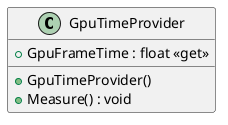@startuml
class GpuTimeProvider {
    + GpuTimeProvider()
    + GpuFrameTime : float <<get>>
    + Measure() : void
}
@enduml
